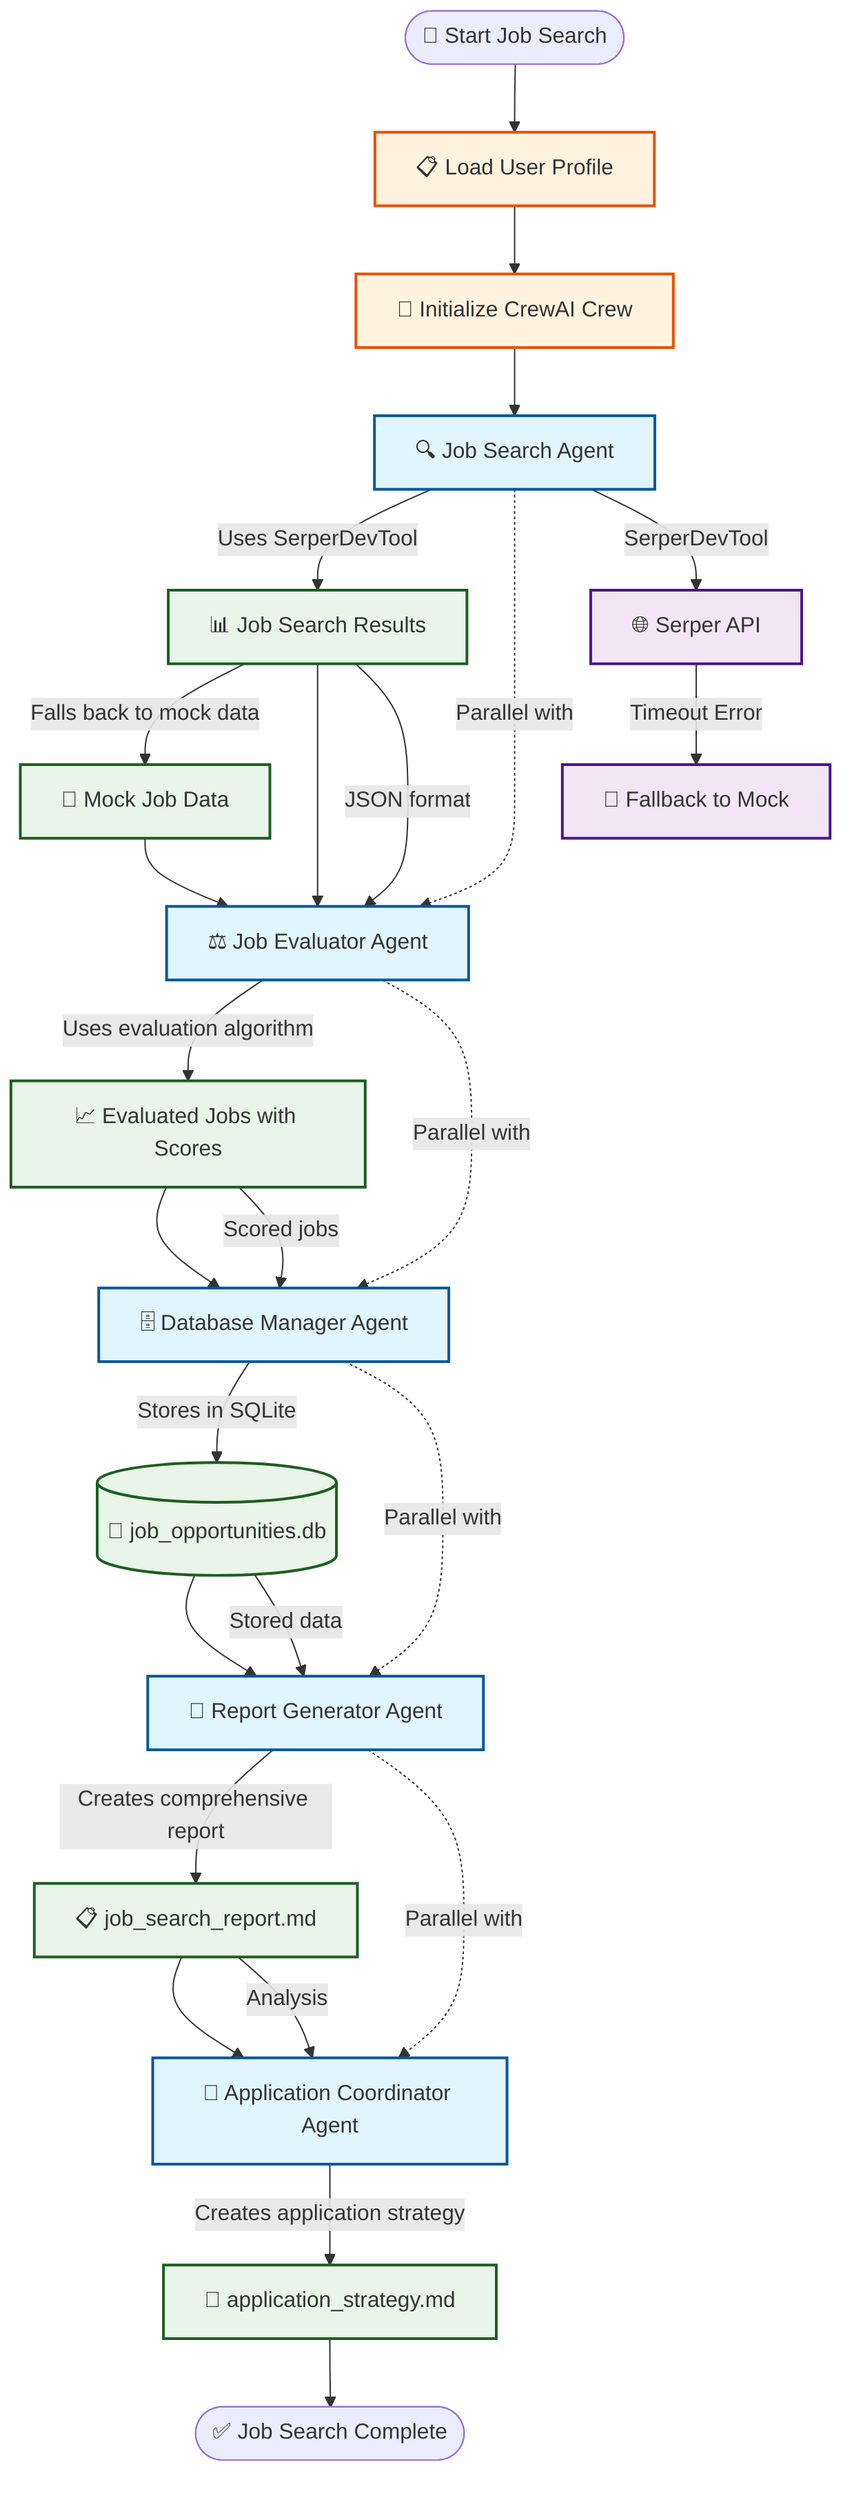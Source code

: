 graph TD
    Start([🚀 Start Job Search]) --> LoadProfile[📋 Load User Profile]
    LoadProfile --> InitCrew[🤖 Initialize CrewAI Crew]
    
    InitCrew --> JobSearch[🔍 Job Search Agent]
    JobSearch --> |Uses SerperDevTool| SearchResults[📊 Job Search Results]
    SearchResults --> |Falls back to mock data| MockResults[📝 Mock Job Data]
    
    SearchResults --> JobEval[⚖️ Job Evaluator Agent]
    MockResults --> JobEval
    
    JobEval --> |Uses evaluation algorithm| EvalResults[📈 Evaluated Jobs with Scores]
    
    EvalResults --> Database[🗄️ Database Manager Agent]
    Database --> |Stores in SQLite| JobDB[(💾 job_opportunities.db)]
    
    JobDB --> ReportGen[📄 Report Generator Agent]
    ReportGen --> |Creates comprehensive report| JobReport[📋 job_search_report.md]
    
    JobReport --> AppCoord[🎯 Application Coordinator Agent]
    AppCoord --> |Creates application strategy| AppStrategy[📝 application_strategy.md]
    
    AppStrategy --> End([✅ Job Search Complete])
    
    %% Parallel processing indicators
    JobSearch -.-> |Parallel with| JobEval
    JobEval -.-> |Parallel with| Database
    Database -.-> |Parallel with| ReportGen
    ReportGen -.-> |Parallel with| AppCoord
    
    %% Tool usage annotations
    JobSearch --> |SerperDevTool| SerperAPI[🌐 Serper API]
    SerperAPI --> |Timeout Error| Fallback[🔄 Fallback to Mock]
    
    %% Data flow annotations
    SearchResults --> |JSON format| JobEval
    EvalResults --> |Scored jobs| Database
    JobDB --> |Stored data| ReportGen
    JobReport --> |Analysis| AppCoord
    
    %% Styling
    classDef agent fill:#e1f5fe,stroke:#01579b,stroke-width:2px
    classDef tool fill:#f3e5f5,stroke:#4a148c,stroke-width:2px
    classDef data fill:#e8f5e8,stroke:#1b5e20,stroke-width:2px
    classDef process fill:#fff3e0,stroke:#e65100,stroke-width:2px
    
    class JobSearch,JobEval,Database,ReportGen,AppCoord agent
    class SerperAPI,Fallback tool
    class SearchResults,MockResults,EvalResults,JobDB,JobReport,AppStrategy data
    class LoadProfile,InitCrew process